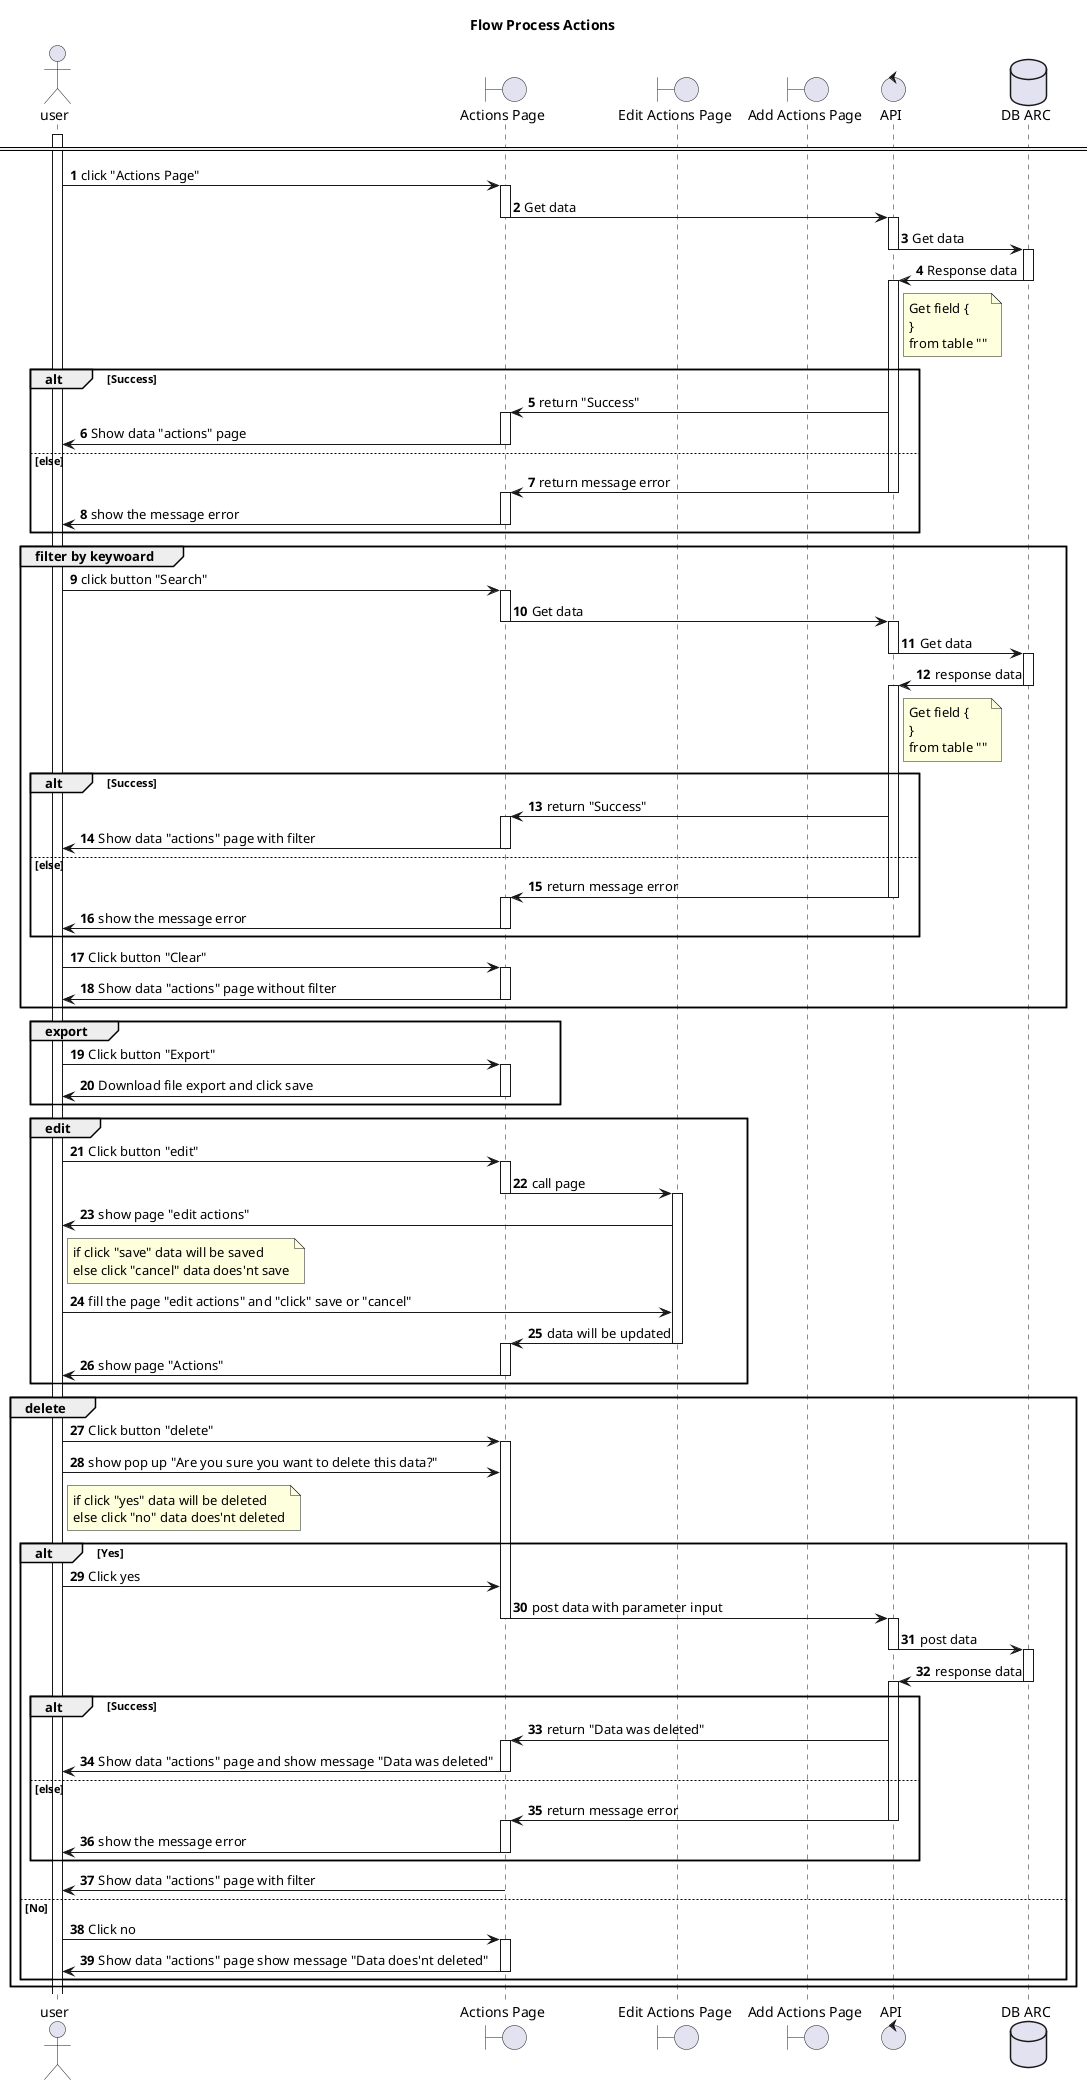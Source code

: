 @startuml arc
title "Flow Process Actions"

actor user
boundary "Actions Page" as actions
boundary "Edit Actions Page" as edit_actions
boundary "Add Actions Page" as add_actions
control "API" as api
database "DB ARC" as arc

autonumber

====
activate user
user -> actions : click "Actions Page"
activate actions
actions -> api : Get data
deactivate actions
activate api
api -> arc : Get data
deactivate api
activate arc
api <- arc : Response data
deactivate arc
note right of api
    Get field {
    }
    from table ""
endnote
activate api
alt Success
    actions  <- api : return "Success"
    activate actions
    user <- actions  : Show data "actions" page
    deactivate actions
else else
    actions  <- api : return message error
    deactivate api
    activate actions
    user <- actions  : show the message error
    deactivate actions
end
deactivate api
group filter by keywoard
    user -> actions : click button "Search"
    activate actions
    actions -> api : Get data
    deactivate actions
    activate api
    api -> arc : Get data
    deactivate api
    activate arc
    api <- arc : response data
    note right of api
        Get field {
        }
        from table ""
    endnote
    deactivate arc
    activate api
    alt Success
        actions  <- api : return "Success"
        activate actions
        user <- actions  : Show data "actions" page with filter
        deactivate actions
    else else
        actions  <- api : return message error
        deactivate api
        activate actions
        user <- actions  : show the message error
        deactivate actions
    end
    deactivate api
    user -> actions : Click button "Clear"
    activate actions
    user <- actions : Show data "actions" page without filter
    deactivate actions
end
group export
    user -> actions : Click button "Export"
    activate actions
    user <- actions : Download file export and click save
    deactivate actions
end
group edit
    user -> actions : Click button "edit"
    activate actions
    actions -> edit_actions : call page
    deactivate actions
    activate edit_actions
    user <- edit_actions : show page "edit actions"
    note right of user
        if click "save" data will be saved
        else click "cancel" data does'nt save
    endnote
    user -> edit_actions : fill the page "edit actions" and "click" save or "cancel"
    edit_actions -> actions : data will be updated
    deactivate edit_actions
    activate actions
    user <- actions : show page "Actions"
    deactivate actions
end
group delete
    user -> actions : Click button "delete"
    activate actions
    actions <- user : show pop up "Are you sure you want to delete this data?"
    note right of user
        if click "yes" data will be deleted
        else click "no" data does'nt deleted
    endnote
    alt Yes
        user -> actions : Click yes
        actions -> api : post data with parameter input
        deactivate actions
        activate api
        api -> arc : post data
        deactivate
        activate arc
        api <- arc : response data
        deactivate arc
        activate api
        alt Success
            actions  <- api : return "Data was deleted"
            activate actions
            user <- actions  : Show data "actions" page and show message "Data was deleted"
            deactivate actions
        else else
            actions  <- api : return message error
            deactivate api
            activate actions
            user <- actions  : show the message error
            deactivate actions
        end
        user <- actions  : Show data "actions" page with filter
    else No
        user -> actions : Click no
        activate actions
        user <- actions : Show data "actions" page show message "Data does'nt deleted"
        deactivate actions
    end
    deactivate actions
end
@enduml